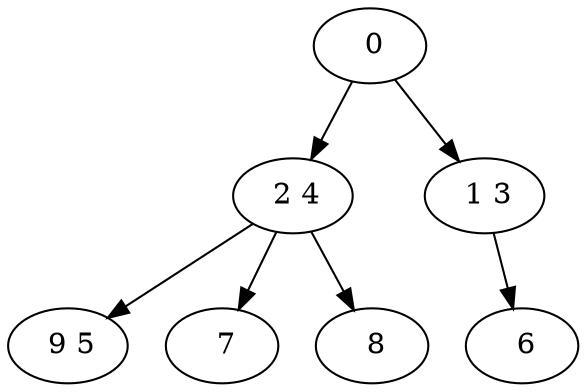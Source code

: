 digraph mytree {
" 0" -> " 2 4";
" 0" -> " 1 3";
" 2 4" -> " 9 5";
" 2 4" -> " 7";
" 2 4" -> " 8";
" 1 3" -> " 6";
" 9 5";
" 7";
" 8";
" 6";
}
